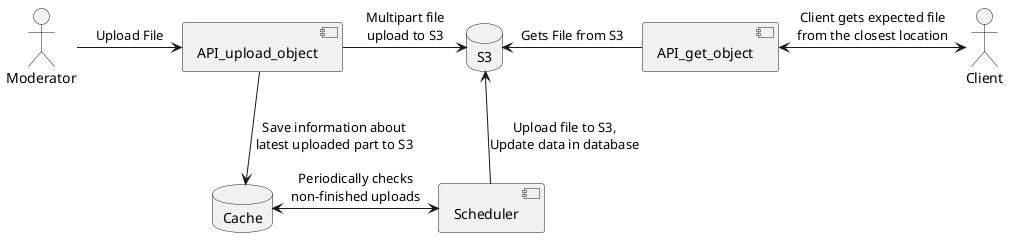 @startuml
skinparam componentStyle uml2

actor Moderator
actor Client
component API_upload_object
component API_get_object
database S3

database Cache
component Scheduler


Moderator -right-> API_upload_object: Upload File

API_upload_object -right-> S3: Multipart file\nupload to S3
S3 <-right- API_get_object: Gets File from S3
API_get_object <-right-> Client: Client gets expected file\nfrom the closest location
API_upload_object -down-> Cache: Save information about\nlatest uploaded part to S3
Scheduler <-left-> Cache: Periodically checks\nnon-finished uploads
Scheduler -up-> S3: Upload file to S3,\nUpdate data in database

@enduml